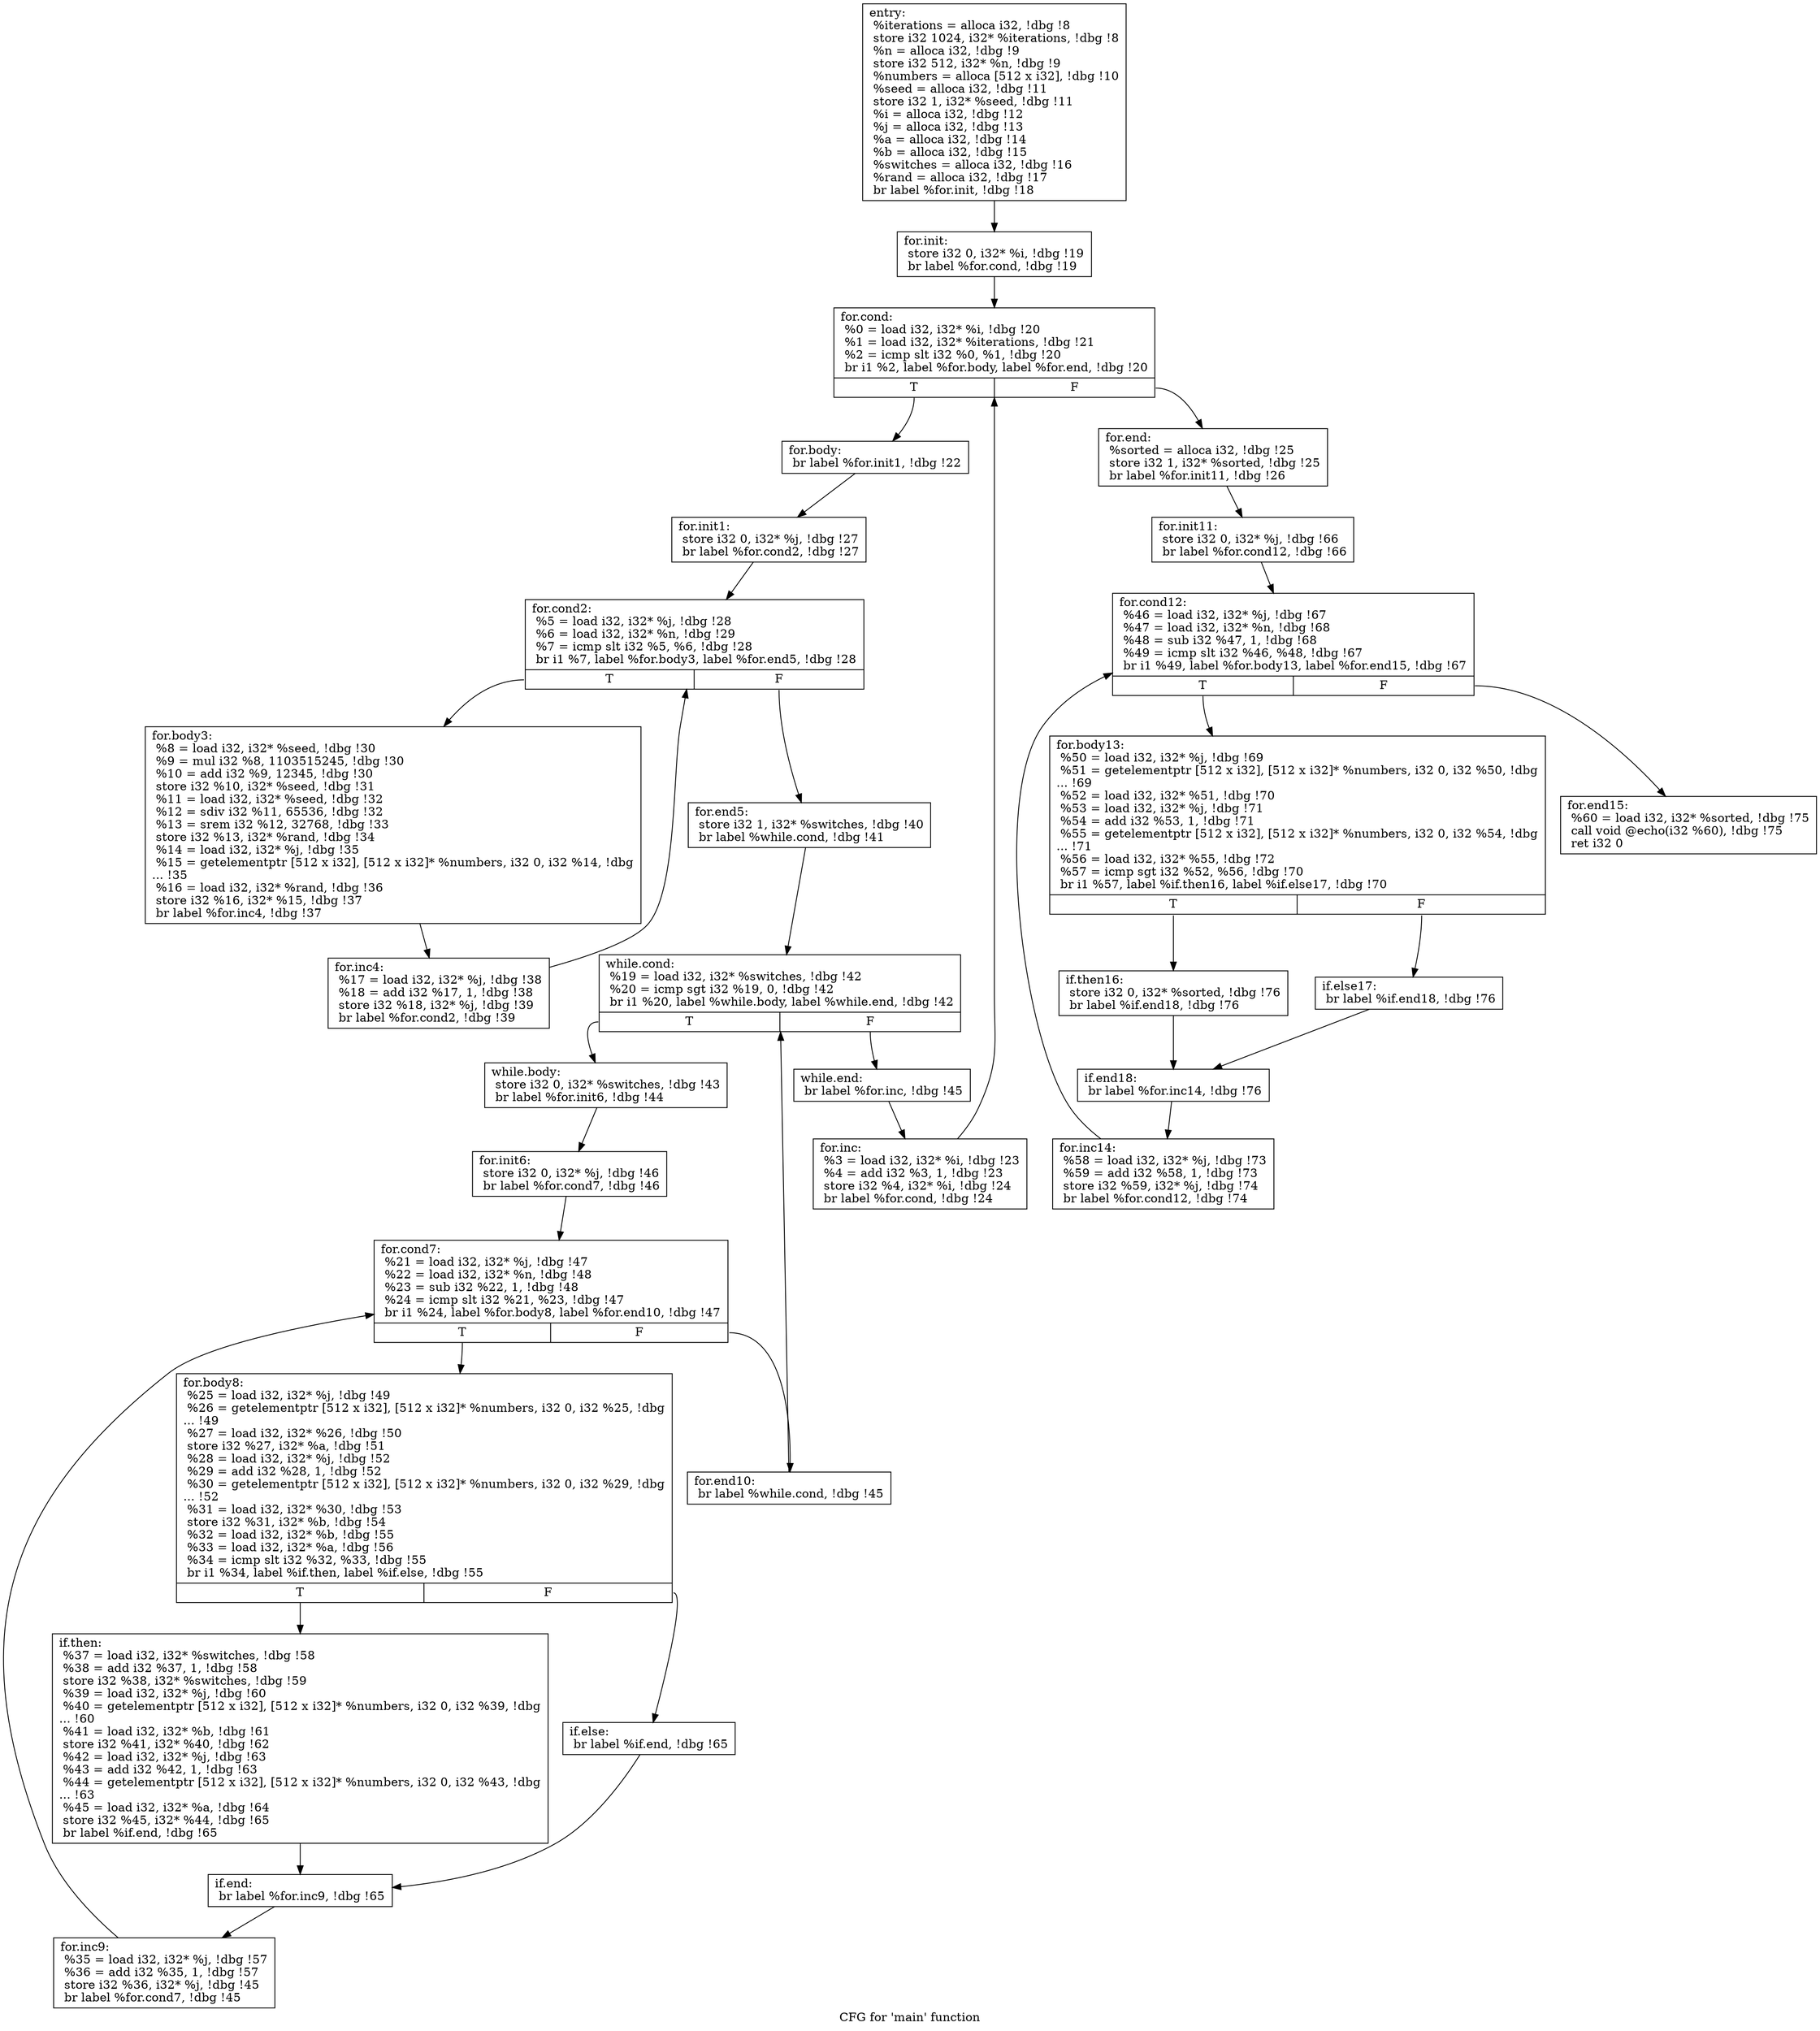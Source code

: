 digraph "CFG for 'main' function" {
	label="CFG for 'main' function";

	Node0x560038a42190 [shape=record,label="{entry:\l  %iterations = alloca i32, !dbg !8\l  store i32 1024, i32* %iterations, !dbg !8\l  %n = alloca i32, !dbg !9\l  store i32 512, i32* %n, !dbg !9\l  %numbers = alloca [512 x i32], !dbg !10\l  %seed = alloca i32, !dbg !11\l  store i32 1, i32* %seed, !dbg !11\l  %i = alloca i32, !dbg !12\l  %j = alloca i32, !dbg !13\l  %a = alloca i32, !dbg !14\l  %b = alloca i32, !dbg !15\l  %switches = alloca i32, !dbg !16\l  %rand = alloca i32, !dbg !17\l  br label %for.init, !dbg !18\l}"];
	Node0x560038a42190 -> Node0x560038a447f0;
	Node0x560038a447f0 [shape=record,label="{for.init:                                         \l  store i32 0, i32* %i, !dbg !19\l  br label %for.cond, !dbg !19\l}"];
	Node0x560038a447f0 -> Node0x560038a44c10;
	Node0x560038a44c10 [shape=record,label="{for.cond:                                         \l  %0 = load i32, i32* %i, !dbg !20\l  %1 = load i32, i32* %iterations, !dbg !21\l  %2 = icmp slt i32 %0, %1, !dbg !20\l  br i1 %2, label %for.body, label %for.end, !dbg !20\l|{<s0>T|<s1>F}}"];
	Node0x560038a44c10:s0 -> Node0x560038a45e50;
	Node0x560038a44c10:s1 -> Node0x560038a45f30;
	Node0x560038a45e50 [shape=record,label="{for.body:                                         \l  br label %for.init1, !dbg !22\l}"];
	Node0x560038a45e50 -> Node0x560038a46070;
	Node0x560038a46260 [shape=record,label="{for.inc:                                          \l  %3 = load i32, i32* %i, !dbg !23\l  %4 = add i32 %3, 1, !dbg !23\l  store i32 %4, i32* %i, !dbg !24\l  br label %for.cond, !dbg !24\l}"];
	Node0x560038a46260 -> Node0x560038a44c10;
	Node0x560038a45f30 [shape=record,label="{for.end:                                          \l  %sorted = alloca i32, !dbg !25\l  store i32 1, i32* %sorted, !dbg !25\l  br label %for.init11, !dbg !26\l}"];
	Node0x560038a45f30 -> Node0x560038a47b30;
	Node0x560038a46070 [shape=record,label="{for.init1:                                        \l  store i32 0, i32* %j, !dbg !27\l  br label %for.cond2, !dbg !27\l}"];
	Node0x560038a46070 -> Node0x560038a47f20;
	Node0x560038a47f20 [shape=record,label="{for.cond2:                                        \l  %5 = load i32, i32* %j, !dbg !28\l  %6 = load i32, i32* %n, !dbg !29\l  %7 = icmp slt i32 %5, %6, !dbg !28\l  br i1 %7, label %for.body3, label %for.end5, !dbg !28\l|{<s0>T|<s1>F}}"];
	Node0x560038a47f20:s0 -> Node0x560038a48f50;
	Node0x560038a47f20:s1 -> Node0x560038a49030;
	Node0x560038a48f50 [shape=record,label="{for.body3:                                        \l  %8 = load i32, i32* %seed, !dbg !30\l  %9 = mul i32 %8, 1103515245, !dbg !30\l  %10 = add i32 %9, 12345, !dbg !30\l  store i32 %10, i32* %seed, !dbg !31\l  %11 = load i32, i32* %seed, !dbg !32\l  %12 = sdiv i32 %11, 65536, !dbg !32\l  %13 = srem i32 %12, 32768, !dbg !33\l  store i32 %13, i32* %rand, !dbg !34\l  %14 = load i32, i32* %j, !dbg !35\l  %15 = getelementptr [512 x i32], [512 x i32]* %numbers, i32 0, i32 %14, !dbg\l... !35\l  %16 = load i32, i32* %rand, !dbg !36\l  store i32 %16, i32* %15, !dbg !37\l  br label %for.inc4, !dbg !37\l}"];
	Node0x560038a48f50 -> Node0x560038a46ae0;
	Node0x560038a46ae0 [shape=record,label="{for.inc4:                                         \l  %17 = load i32, i32* %j, !dbg !38\l  %18 = add i32 %17, 1, !dbg !38\l  store i32 %18, i32* %j, !dbg !39\l  br label %for.cond2, !dbg !39\l}"];
	Node0x560038a46ae0 -> Node0x560038a47f20;
	Node0x560038a49030 [shape=record,label="{for.end5:                                         \l  store i32 1, i32* %switches, !dbg !40\l  br label %while.cond, !dbg !41\l}"];
	Node0x560038a49030 -> Node0x560038a4cb90;
	Node0x560038a4cb90 [shape=record,label="{while.cond:                                       \l  %19 = load i32, i32* %switches, !dbg !42\l  %20 = icmp sgt i32 %19, 0, !dbg !42\l  br i1 %20, label %while.body, label %while.end, !dbg !42\l|{<s0>T|<s1>F}}"];
	Node0x560038a4cb90:s0 -> Node0x560038a4d550;
	Node0x560038a4cb90:s1 -> Node0x560038a4d950;
	Node0x560038a4d550 [shape=record,label="{while.body:                                       \l  store i32 0, i32* %switches, !dbg !43\l  br label %for.init6, !dbg !44\l}"];
	Node0x560038a4d550 -> Node0x560038a4dc70;
	Node0x560038a4d950 [shape=record,label="{while.end:                                        \l  br label %for.inc, !dbg !45\l}"];
	Node0x560038a4d950 -> Node0x560038a46260;
	Node0x560038a4dc70 [shape=record,label="{for.init6:                                        \l  store i32 0, i32* %j, !dbg !46\l  br label %for.cond7, !dbg !46\l}"];
	Node0x560038a4dc70 -> Node0x560038a4e160;
	Node0x560038a4e160 [shape=record,label="{for.cond7:                                        \l  %21 = load i32, i32* %j, !dbg !47\l  %22 = load i32, i32* %n, !dbg !48\l  %23 = sub i32 %22, 1, !dbg !48\l  %24 = icmp slt i32 %21, %23, !dbg !47\l  br i1 %24, label %for.body8, label %for.end10, !dbg !47\l|{<s0>T|<s1>F}}"];
	Node0x560038a4e160:s0 -> Node0x560038a4f810;
	Node0x560038a4e160:s1 -> Node0x560038a4f8f0;
	Node0x560038a4f810 [shape=record,label="{for.body8:                                        \l  %25 = load i32, i32* %j, !dbg !49\l  %26 = getelementptr [512 x i32], [512 x i32]* %numbers, i32 0, i32 %25, !dbg\l... !49\l  %27 = load i32, i32* %26, !dbg !50\l  store i32 %27, i32* %a, !dbg !51\l  %28 = load i32, i32* %j, !dbg !52\l  %29 = add i32 %28, 1, !dbg !52\l  %30 = getelementptr [512 x i32], [512 x i32]* %numbers, i32 0, i32 %29, !dbg\l... !52\l  %31 = load i32, i32* %30, !dbg !53\l  store i32 %31, i32* %b, !dbg !54\l  %32 = load i32, i32* %b, !dbg !55\l  %33 = load i32, i32* %a, !dbg !56\l  %34 = icmp slt i32 %32, %33, !dbg !55\l  br i1 %34, label %if.then, label %if.else, !dbg !55\l|{<s0>T|<s1>F}}"];
	Node0x560038a4f810:s0 -> Node0x560038a51d20;
	Node0x560038a4f810:s1 -> Node0x560038a51df0;
	Node0x560038a51f50 [shape=record,label="{for.inc9:                                         \l  %35 = load i32, i32* %j, !dbg !57\l  %36 = add i32 %35, 1, !dbg !57\l  store i32 %36, i32* %j, !dbg !45\l  br label %for.cond7, !dbg !45\l}"];
	Node0x560038a51f50 -> Node0x560038a4e160;
	Node0x560038a4f8f0 [shape=record,label="{for.end10:                                        \l  br label %while.cond, !dbg !45\l}"];
	Node0x560038a4f8f0 -> Node0x560038a4cb90;
	Node0x560038a51d20 [shape=record,label="{if.then:                                          \l  %37 = load i32, i32* %switches, !dbg !58\l  %38 = add i32 %37, 1, !dbg !58\l  store i32 %38, i32* %switches, !dbg !59\l  %39 = load i32, i32* %j, !dbg !60\l  %40 = getelementptr [512 x i32], [512 x i32]* %numbers, i32 0, i32 %39, !dbg\l... !60\l  %41 = load i32, i32* %b, !dbg !61\l  store i32 %41, i32* %40, !dbg !62\l  %42 = load i32, i32* %j, !dbg !63\l  %43 = add i32 %42, 1, !dbg !63\l  %44 = getelementptr [512 x i32], [512 x i32]* %numbers, i32 0, i32 %43, !dbg\l... !63\l  %45 = load i32, i32* %a, !dbg !64\l  store i32 %45, i32* %44, !dbg !65\l  br label %if.end, !dbg !65\l}"];
	Node0x560038a51d20 -> Node0x560038a54fa0;
	Node0x560038a51df0 [shape=record,label="{if.else:                                          \l  br label %if.end, !dbg !65\l}"];
	Node0x560038a51df0 -> Node0x560038a54fa0;
	Node0x560038a54fa0 [shape=record,label="{if.end:                                           \l  br label %for.inc9, !dbg !65\l}"];
	Node0x560038a54fa0 -> Node0x560038a51f50;
	Node0x560038a47b30 [shape=record,label="{for.init11:                                       \l  store i32 0, i32* %j, !dbg !66\l  br label %for.cond12, !dbg !66\l}"];
	Node0x560038a47b30 -> Node0x560038a55890;
	Node0x560038a55890 [shape=record,label="{for.cond12:                                       \l  %46 = load i32, i32* %j, !dbg !67\l  %47 = load i32, i32* %n, !dbg !68\l  %48 = sub i32 %47, 1, !dbg !68\l  %49 = icmp slt i32 %46, %48, !dbg !67\l  br i1 %49, label %for.body13, label %for.end15, !dbg !67\l|{<s0>T|<s1>F}}"];
	Node0x560038a55890:s0 -> Node0x560038a56f40;
	Node0x560038a55890:s1 -> Node0x560038a57020;
	Node0x560038a56f40 [shape=record,label="{for.body13:                                       \l  %50 = load i32, i32* %j, !dbg !69\l  %51 = getelementptr [512 x i32], [512 x i32]* %numbers, i32 0, i32 %50, !dbg\l... !69\l  %52 = load i32, i32* %51, !dbg !70\l  %53 = load i32, i32* %j, !dbg !71\l  %54 = add i32 %53, 1, !dbg !71\l  %55 = getelementptr [512 x i32], [512 x i32]* %numbers, i32 0, i32 %54, !dbg\l... !71\l  %56 = load i32, i32* %55, !dbg !72\l  %57 = icmp sgt i32 %52, %56, !dbg !70\l  br i1 %57, label %if.then16, label %if.else17, !dbg !70\l|{<s0>T|<s1>F}}"];
	Node0x560038a56f40:s0 -> Node0x560038a593d0;
	Node0x560038a56f40:s1 -> Node0x560038a594b0;
	Node0x560038a59620 [shape=record,label="{for.inc14:                                        \l  %58 = load i32, i32* %j, !dbg !73\l  %59 = add i32 %58, 1, !dbg !73\l  store i32 %59, i32* %j, !dbg !74\l  br label %for.cond12, !dbg !74\l}"];
	Node0x560038a59620 -> Node0x560038a55890;
	Node0x560038a57020 [shape=record,label="{for.end15:                                        \l  %60 = load i32, i32* %sorted, !dbg !75\l  call void @echo(i32 %60), !dbg !75\l  ret i32 0\l}"];
	Node0x560038a593d0 [shape=record,label="{if.then16:                                        \l  store i32 0, i32* %sorted, !dbg !76\l  br label %if.end18, !dbg !76\l}"];
	Node0x560038a593d0 -> Node0x560038a5b0f0;
	Node0x560038a594b0 [shape=record,label="{if.else17:                                        \l  br label %if.end18, !dbg !76\l}"];
	Node0x560038a594b0 -> Node0x560038a5b0f0;
	Node0x560038a5b0f0 [shape=record,label="{if.end18:                                         \l  br label %for.inc14, !dbg !76\l}"];
	Node0x560038a5b0f0 -> Node0x560038a59620;
}
